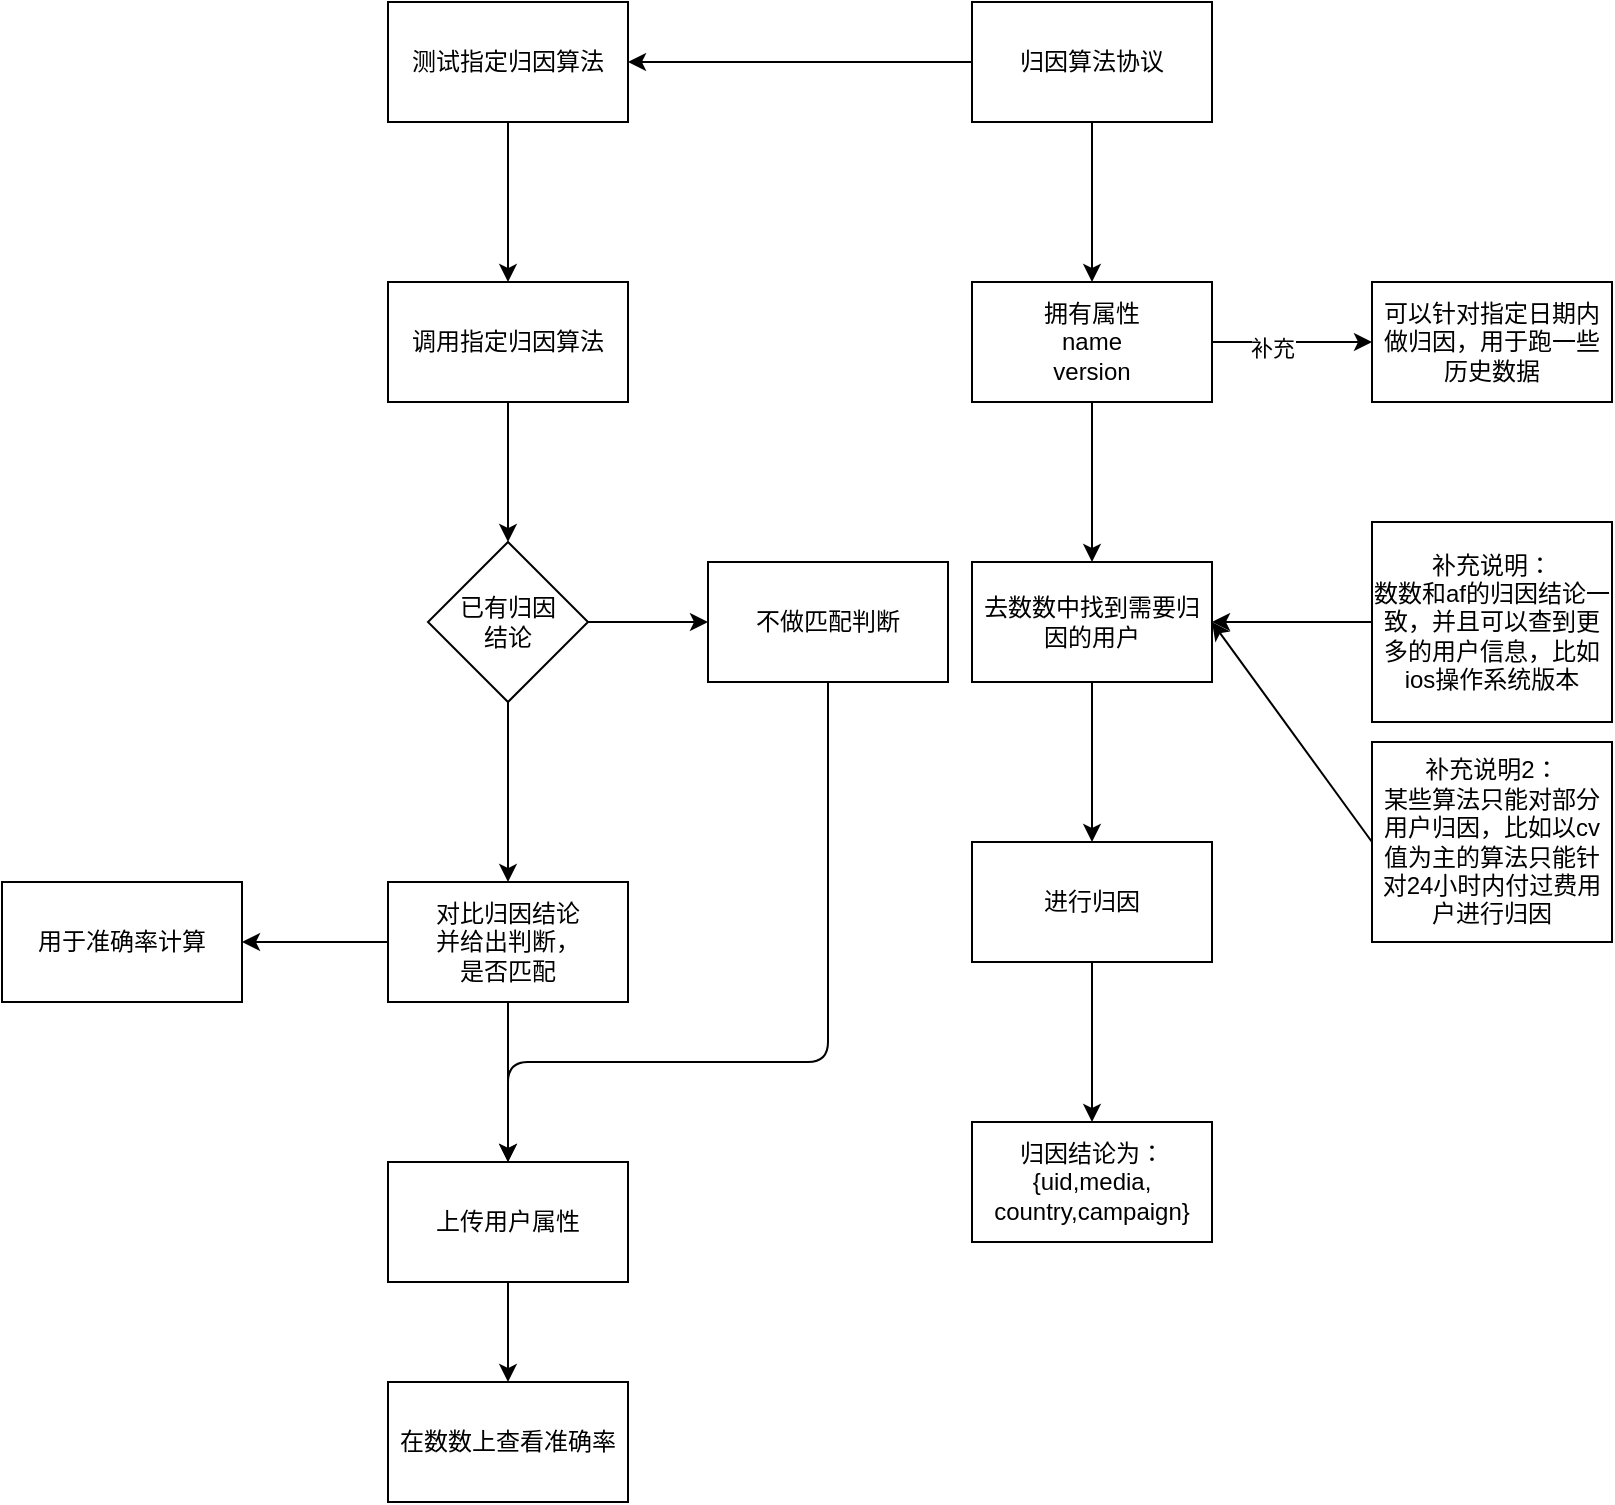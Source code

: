 <mxfile>
    <diagram id="uXP6OfcG_mSpFMv9VUkl" name="Page-1">
        <mxGraphModel dx="937" dy="525" grid="1" gridSize="10" guides="1" tooltips="1" connect="1" arrows="1" fold="1" page="1" pageScale="1" pageWidth="827" pageHeight="1169" math="0" shadow="0">
            <root>
                <mxCell id="0"/>
                <mxCell id="1" parent="0"/>
                <mxCell id="50" value="" style="edgeStyle=none;html=1;" edge="1" parent="1" source="31" target="49">
                    <mxGeometry relative="1" as="geometry"/>
                </mxCell>
                <mxCell id="31" value="测试指定归因算法" style="rounded=0;whiteSpace=wrap;html=1;" vertex="1" parent="1">
                    <mxGeometry x="205" y="40" width="120" height="60" as="geometry"/>
                </mxCell>
                <mxCell id="34" value="" style="edgeStyle=none;html=1;" edge="1" parent="1" source="32" target="33">
                    <mxGeometry relative="1" as="geometry"/>
                </mxCell>
                <mxCell id="47" style="edgeStyle=none;html=1;exitX=0;exitY=0.5;exitDx=0;exitDy=0;entryX=1;entryY=0.5;entryDx=0;entryDy=0;" edge="1" parent="1" source="32" target="31">
                    <mxGeometry relative="1" as="geometry"/>
                </mxCell>
                <mxCell id="32" value="归因算法协议" style="rounded=0;whiteSpace=wrap;html=1;" vertex="1" parent="1">
                    <mxGeometry x="497" y="40" width="120" height="60" as="geometry"/>
                </mxCell>
                <mxCell id="36" value="" style="edgeStyle=none;html=1;" edge="1" parent="1" source="33" target="35">
                    <mxGeometry relative="1" as="geometry"/>
                </mxCell>
                <mxCell id="56" value="" style="edgeStyle=none;html=1;" edge="1" parent="1" source="33" target="55">
                    <mxGeometry relative="1" as="geometry"/>
                </mxCell>
                <mxCell id="57" value="补充" style="edgeLabel;html=1;align=center;verticalAlign=middle;resizable=0;points=[];" vertex="1" connectable="0" parent="56">
                    <mxGeometry x="-0.25" y="-3" relative="1" as="geometry">
                        <mxPoint as="offset"/>
                    </mxGeometry>
                </mxCell>
                <mxCell id="33" value="拥有属性&lt;br&gt;name&lt;br&gt;version" style="whiteSpace=wrap;html=1;rounded=0;" vertex="1" parent="1">
                    <mxGeometry x="497" y="180" width="120" height="60" as="geometry"/>
                </mxCell>
                <mxCell id="44" value="" style="edgeStyle=none;html=1;" edge="1" parent="1" source="35" target="43">
                    <mxGeometry relative="1" as="geometry"/>
                </mxCell>
                <mxCell id="35" value="去数数中找到需要归因的用户" style="whiteSpace=wrap;html=1;rounded=0;" vertex="1" parent="1">
                    <mxGeometry x="497" y="320" width="120" height="60" as="geometry"/>
                </mxCell>
                <mxCell id="40" value="" style="edgeStyle=none;html=1;" edge="1" parent="1" source="39" target="35">
                    <mxGeometry relative="1" as="geometry"/>
                </mxCell>
                <mxCell id="39" value="补充说明：&lt;br&gt;数数和af的归因结论一致，并且可以查到更多的用户信息，比如ios操作系统版本" style="rounded=0;whiteSpace=wrap;html=1;" vertex="1" parent="1">
                    <mxGeometry x="697" y="300" width="120" height="100" as="geometry"/>
                </mxCell>
                <mxCell id="42" style="edgeStyle=none;html=1;exitX=0;exitY=0.5;exitDx=0;exitDy=0;" edge="1" parent="1" source="41">
                    <mxGeometry relative="1" as="geometry">
                        <mxPoint x="617" y="350" as="targetPoint"/>
                    </mxGeometry>
                </mxCell>
                <mxCell id="41" value="补充说明2：&lt;br&gt;某些算法只能对部分用户归因，比如以cv值为主的算法只能针对24小时内付过费用户进行归因" style="rounded=0;whiteSpace=wrap;html=1;" vertex="1" parent="1">
                    <mxGeometry x="697" y="410" width="120" height="100" as="geometry"/>
                </mxCell>
                <mxCell id="46" value="" style="edgeStyle=none;html=1;" edge="1" parent="1" source="43" target="45">
                    <mxGeometry relative="1" as="geometry"/>
                </mxCell>
                <mxCell id="43" value="进行归因" style="whiteSpace=wrap;html=1;rounded=0;" vertex="1" parent="1">
                    <mxGeometry x="497" y="460" width="120" height="60" as="geometry"/>
                </mxCell>
                <mxCell id="45" value="归因结论为：&lt;br&gt;{uid,media,&lt;br&gt;country,campaign}" style="whiteSpace=wrap;html=1;rounded=0;" vertex="1" parent="1">
                    <mxGeometry x="497" y="600" width="120" height="60" as="geometry"/>
                </mxCell>
                <mxCell id="65" value="" style="edgeStyle=none;html=1;" edge="1" parent="1" source="49" target="64">
                    <mxGeometry relative="1" as="geometry"/>
                </mxCell>
                <mxCell id="49" value="调用指定归因算法" style="whiteSpace=wrap;html=1;rounded=0;" vertex="1" parent="1">
                    <mxGeometry x="205" y="180" width="120" height="60" as="geometry"/>
                </mxCell>
                <mxCell id="55" value="可以针对指定日期内&lt;br&gt;做归因，用于跑一些历史数据" style="whiteSpace=wrap;html=1;rounded=0;" vertex="1" parent="1">
                    <mxGeometry x="697" y="180" width="120" height="60" as="geometry"/>
                </mxCell>
                <mxCell id="67" value="" style="edgeStyle=none;html=1;" edge="1" parent="1" source="64" target="66">
                    <mxGeometry relative="1" as="geometry"/>
                </mxCell>
                <mxCell id="69" value="" style="edgeStyle=none;html=1;" edge="1" parent="1" source="64" target="68">
                    <mxGeometry relative="1" as="geometry"/>
                </mxCell>
                <mxCell id="64" value="已有归因&lt;br&gt;结论" style="rhombus;whiteSpace=wrap;html=1;rounded=0;" vertex="1" parent="1">
                    <mxGeometry x="225" y="310" width="80" height="80" as="geometry"/>
                </mxCell>
                <mxCell id="71" value="" style="edgeStyle=none;html=1;" edge="1" parent="1" source="66" target="70">
                    <mxGeometry relative="1" as="geometry"/>
                </mxCell>
                <mxCell id="73" value="" style="edgeStyle=none;html=1;" edge="1" parent="1" source="66" target="72">
                    <mxGeometry relative="1" as="geometry"/>
                </mxCell>
                <mxCell id="66" value="对比归因结论&lt;br&gt;并给出判断，&lt;br&gt;是否匹配" style="whiteSpace=wrap;html=1;rounded=0;" vertex="1" parent="1">
                    <mxGeometry x="205" y="480" width="120" height="60" as="geometry"/>
                </mxCell>
                <mxCell id="74" style="edgeStyle=orthogonalEdgeStyle;html=1;exitX=0.5;exitY=1;exitDx=0;exitDy=0;entryX=0.5;entryY=0;entryDx=0;entryDy=0;" edge="1" parent="1" source="68" target="72">
                    <mxGeometry relative="1" as="geometry">
                        <Array as="points">
                            <mxPoint x="425" y="570"/>
                            <mxPoint x="265" y="570"/>
                        </Array>
                    </mxGeometry>
                </mxCell>
                <mxCell id="68" value="不做匹配判断" style="whiteSpace=wrap;html=1;rounded=0;" vertex="1" parent="1">
                    <mxGeometry x="365" y="320" width="120" height="60" as="geometry"/>
                </mxCell>
                <mxCell id="70" value="用于准确率计算" style="whiteSpace=wrap;html=1;rounded=0;" vertex="1" parent="1">
                    <mxGeometry x="12" y="480" width="120" height="60" as="geometry"/>
                </mxCell>
                <mxCell id="76" value="" style="edgeStyle=orthogonalEdgeStyle;html=1;" edge="1" parent="1" source="72" target="75">
                    <mxGeometry relative="1" as="geometry"/>
                </mxCell>
                <mxCell id="72" value="上传用户属性" style="whiteSpace=wrap;html=1;rounded=0;" vertex="1" parent="1">
                    <mxGeometry x="205" y="620" width="120" height="60" as="geometry"/>
                </mxCell>
                <mxCell id="75" value="在数数上查看准确率" style="whiteSpace=wrap;html=1;rounded=0;" vertex="1" parent="1">
                    <mxGeometry x="205" y="730" width="120" height="60" as="geometry"/>
                </mxCell>
            </root>
        </mxGraphModel>
    </diagram>
</mxfile>